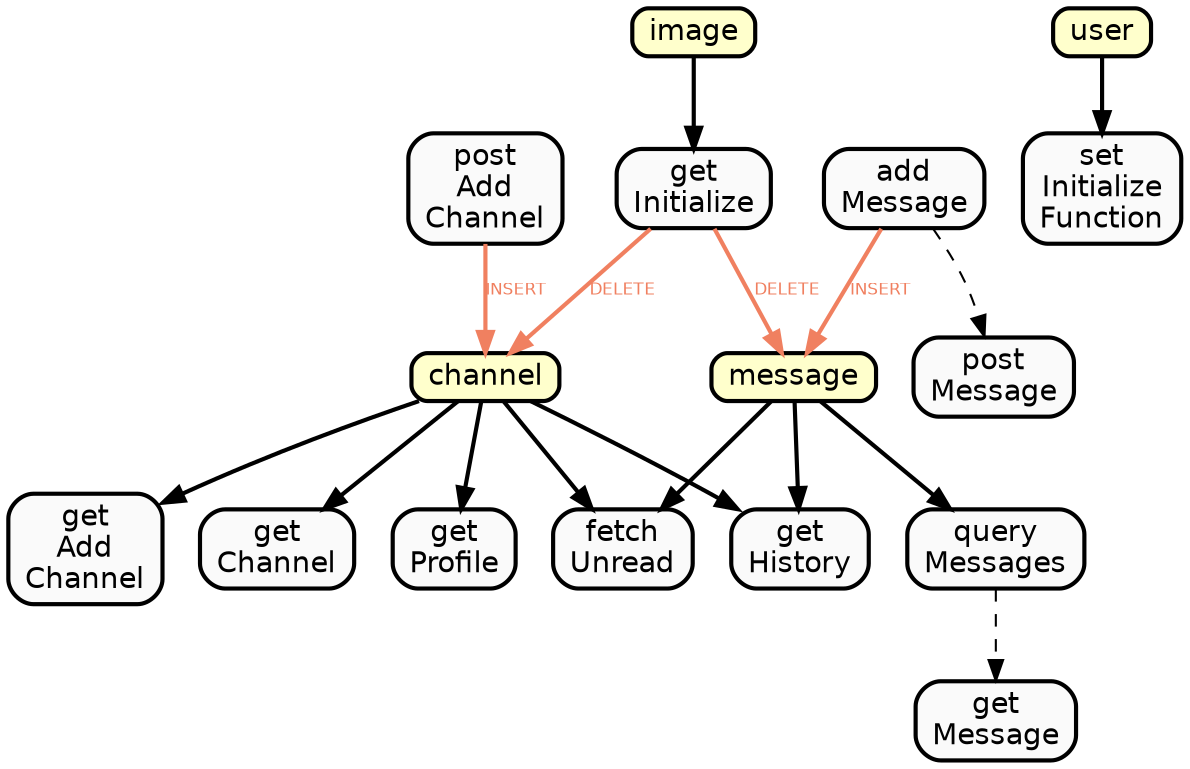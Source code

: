 
    digraph  {
      layout = "dot";
      // overlap = false;
      // splines = true;
      node[
        // landscape = true,
        width = 0.2,
        height = 0.2,
        fontname = "Helvetica",
        style = "filled",
        fillcolor = "#fafafa",
        shape = box,
        style = "filled, bold, rounded"
      ];
      edge[
        len = 0.1,
        fontsize = "8",
        fontname = "Helvetica",
        style = "dashed",
    ];
      queryMessages -> getMessage; 
getMessage[label="get
Message"];
queryMessages[label="query
Messages"];
addMessage -> postMessage; 
postMessage[label="post
Message"];
addMessage[label="add
Message"];

      user -> setInitializeFunction[style="bold"];
user[label="user",shape=box, style="filled, bold, rounded", fillcolor="#ffffcc"];
setInitializeFunction[label="set
Initialize
Function"];
getInitialize -> channel[style="bold",label="DELETE",color="#f08060",fontcolor="#f08060"];
channel[label="channel",shape=box, style="filled, bold, rounded", fillcolor="#ffffcc"];
getInitialize -> message[style="bold",label="DELETE",color="#f08060",fontcolor="#f08060"];
message[label="message",shape=box, style="filled, bold, rounded", fillcolor="#ffffcc"];
image -> getInitialize[style="bold"];
image[label="image",shape=box, style="filled, bold, rounded", fillcolor="#ffffcc"];
getInitialize[label="get
Initialize"];
channel -> fetchUnread[style="bold"];
channel[label="channel",shape=box, style="filled, bold, rounded", fillcolor="#ffffcc"];
message -> fetchUnread[style="bold"];
message[label="message",shape=box, style="filled, bold, rounded", fillcolor="#ffffcc"];
fetchUnread[label="fetch
Unread"];
message -> getHistory[style="bold"];
message[label="message",shape=box, style="filled, bold, rounded", fillcolor="#ffffcc"];
channel -> getHistory[style="bold"];
channel[label="channel",shape=box, style="filled, bold, rounded", fillcolor="#ffffcc"];
getHistory[label="get
History"];
channel -> getProfile[style="bold"];
channel[label="channel",shape=box, style="filled, bold, rounded", fillcolor="#ffffcc"];
getProfile[label="get
Profile"];
channel -> getAddChannel[style="bold"];
channel[label="channel",shape=box, style="filled, bold, rounded", fillcolor="#ffffcc"];
getAddChannel[label="get
Add
Channel"];
channel -> getChannel[style="bold"];
channel[label="channel",shape=box, style="filled, bold, rounded", fillcolor="#ffffcc"];
getChannel[label="get
Channel"];
message -> queryMessages[style="bold"];
message[label="message",shape=box, style="filled, bold, rounded", fillcolor="#ffffcc"];
queryMessages[label="query
Messages"];
addMessage -> message[style="bold",label="INSERT",color="#f08060",fontcolor="#f08060"];
message[label="message",shape=box, style="filled, bold, rounded", fillcolor="#ffffcc"];
addMessage[label="add
Message"];
postAddChannel -> channel[style="bold",label="INSERT",color="#f08060",fontcolor="#f08060"];
channel[label="channel",shape=box, style="filled, bold, rounded", fillcolor="#ffffcc"];
postAddChannel[label="post
Add
Channel"];

    }
    
